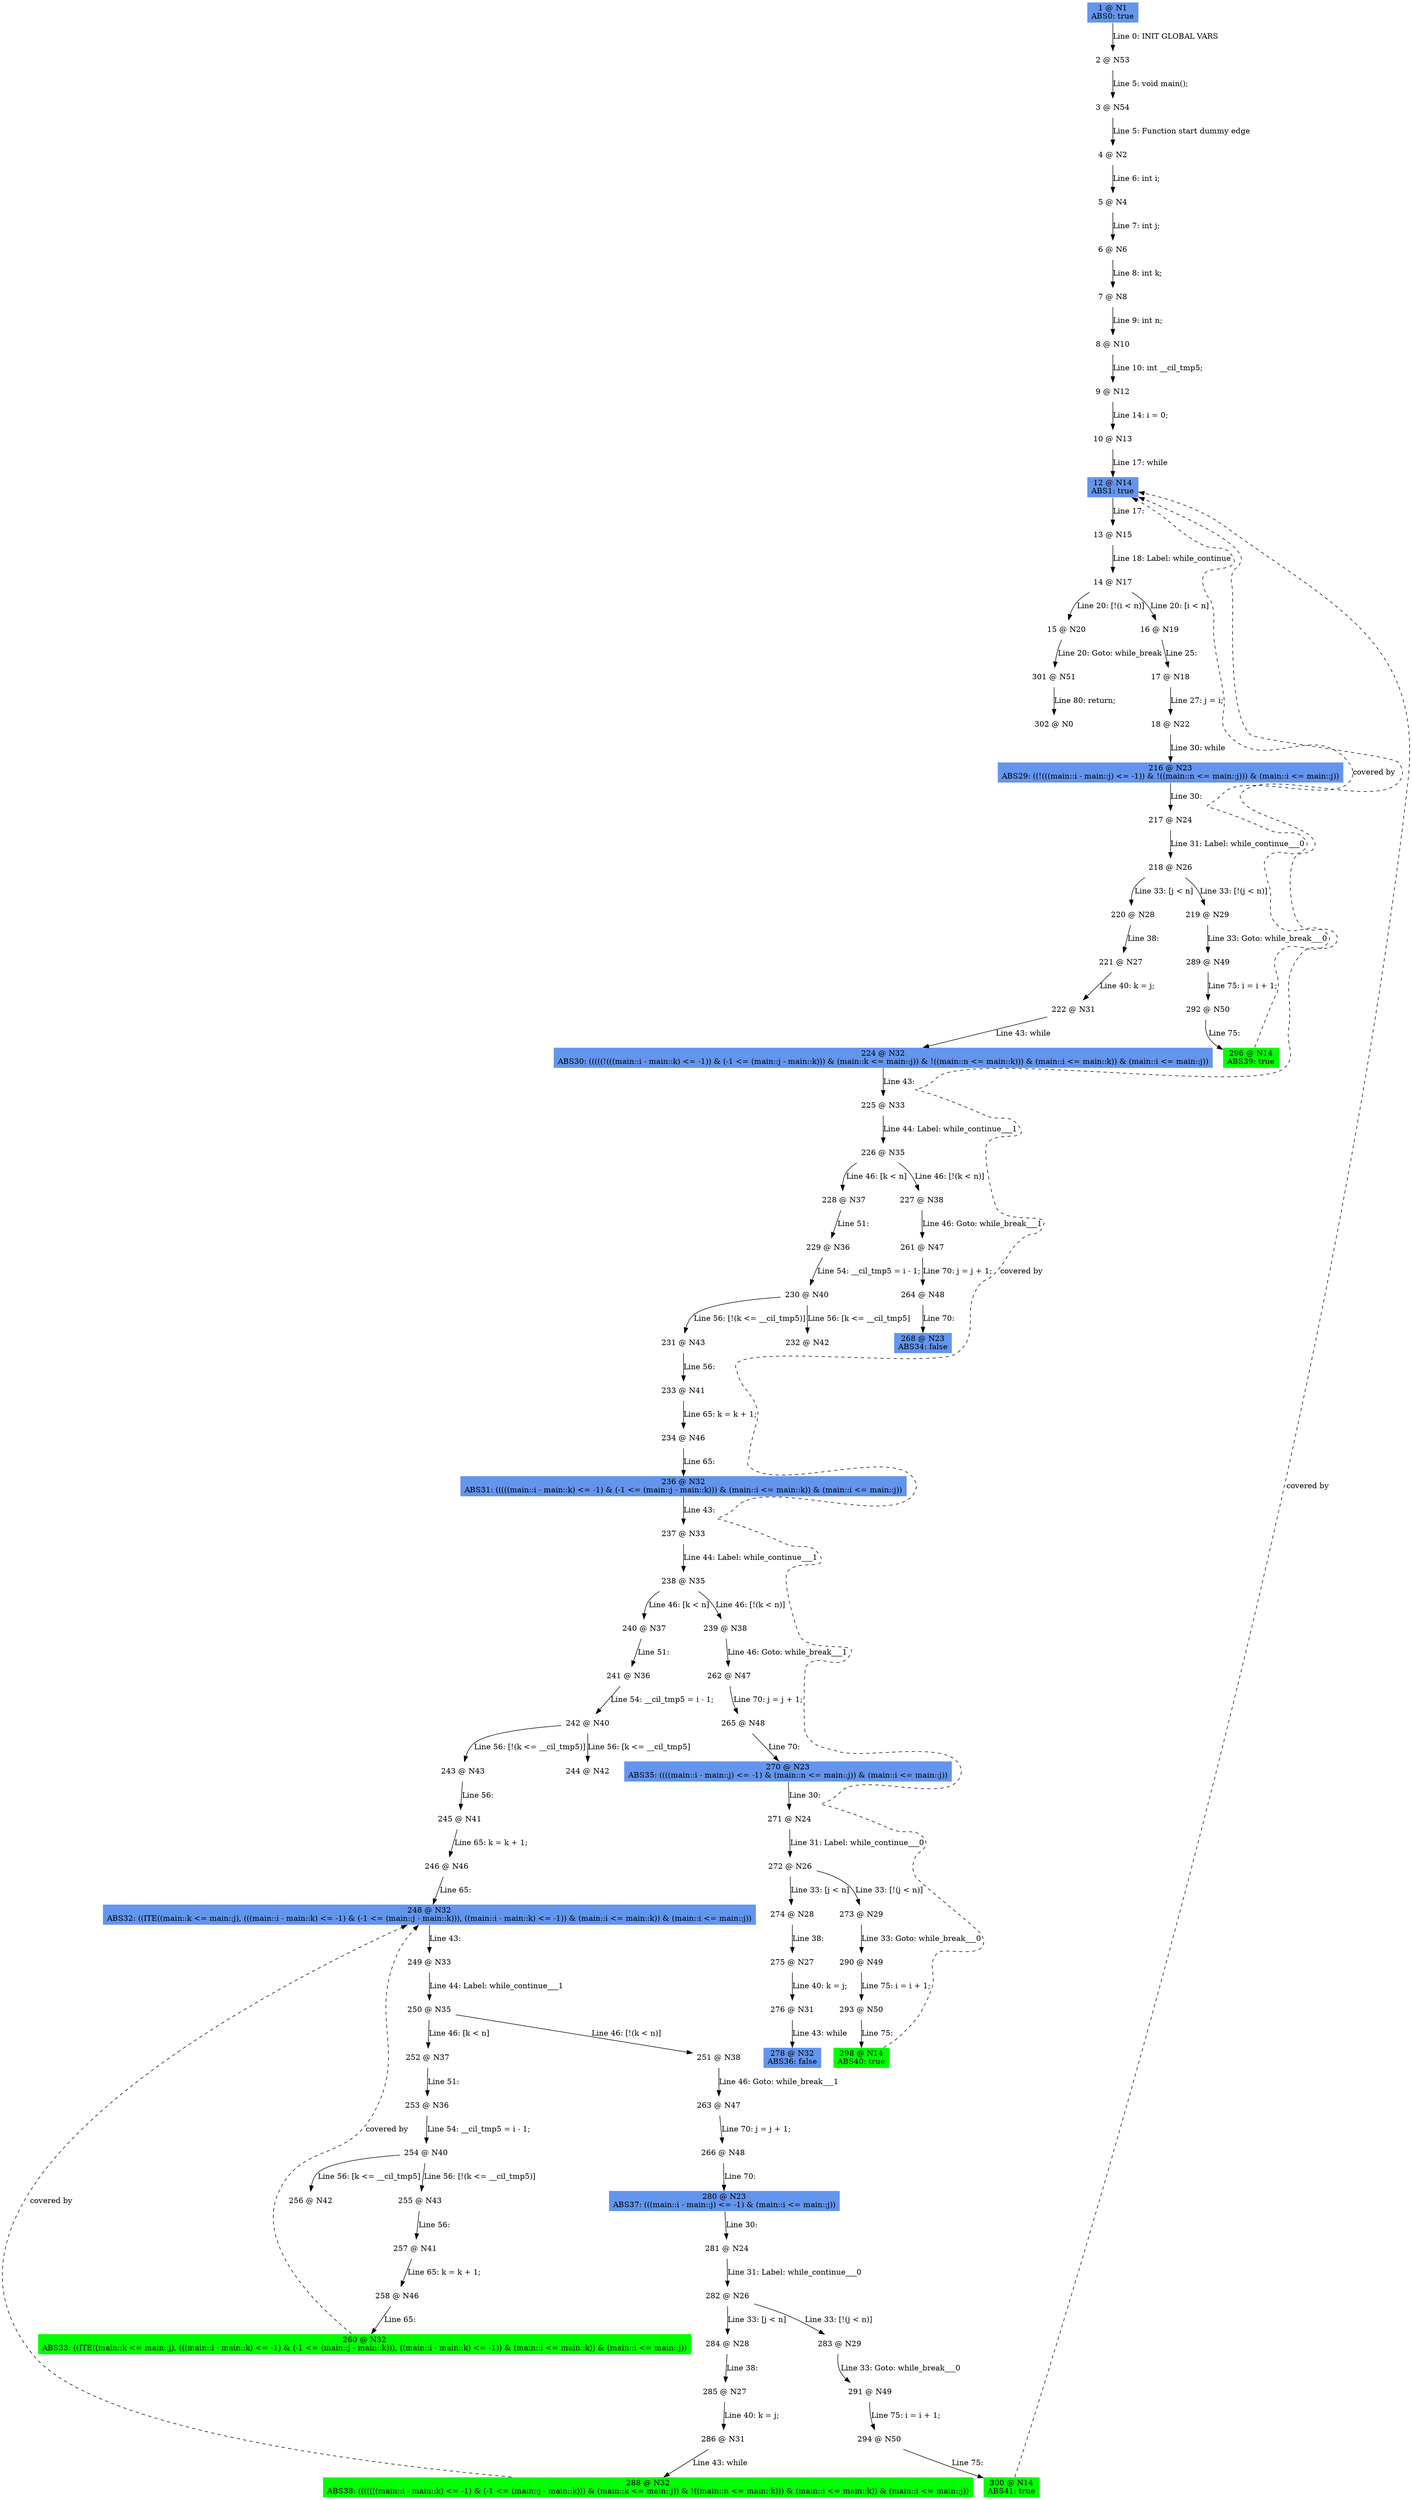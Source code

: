 digraph ARG {
node [style="filled" shape="box" color="white"]
1 [fillcolor="cornflowerblue" label="1 @ N1\nABS0: true" id="1"]
2 [label="2 @ N53" id="2"]
3 [label="3 @ N54" id="3"]
4 [label="4 @ N2" id="4"]
5 [label="5 @ N4" id="5"]
6 [label="6 @ N6" id="6"]
7 [label="7 @ N8" id="7"]
8 [label="8 @ N10" id="8"]
9 [label="9 @ N12" id="9"]
10 [label="10 @ N13" id="10"]
12 [fillcolor="cornflowerblue" label="12 @ N14\nABS1: true" id="12"]
13 [label="13 @ N15" id="13"]
14 [label="14 @ N17" id="14"]
16 [label="16 @ N19" id="16"]
17 [label="17 @ N18" id="17"]
18 [label="18 @ N22" id="18"]
216 [fillcolor="cornflowerblue" label="216 @ N23\nABS29: ((!(((main::i - main::j) <= -1)) & !((main::n <= main::j))) & (main::i <= main::j))" id="216"]
217 [label="217 @ N24" id="217"]
218 [label="218 @ N26" id="218"]
220 [label="220 @ N28" id="220"]
221 [label="221 @ N27" id="221"]
222 [label="222 @ N31" id="222"]
224 [fillcolor="cornflowerblue" label="224 @ N32\nABS30: (((((!(((main::i - main::k) <= -1)) & (-1 <= (main::j - main::k))) & (main::k <= main::j)) & !((main::n <= main::k))) & (main::i <= main::k)) & (main::i <= main::j))" id="224"]
225 [label="225 @ N33" id="225"]
226 [label="226 @ N35" id="226"]
228 [label="228 @ N37" id="228"]
229 [label="229 @ N36" id="229"]
230 [label="230 @ N40" id="230"]
232 [label="232 @ N42" id="232"]
231 [label="231 @ N43" id="231"]
233 [label="233 @ N41" id="233"]
234 [label="234 @ N46" id="234"]
236 [fillcolor="cornflowerblue" label="236 @ N32\nABS31: (((((main::i - main::k) <= -1) & (-1 <= (main::j - main::k))) & (main::i <= main::k)) & (main::i <= main::j))" id="236"]
237 [label="237 @ N33" id="237"]
238 [label="238 @ N35" id="238"]
240 [label="240 @ N37" id="240"]
241 [label="241 @ N36" id="241"]
242 [label="242 @ N40" id="242"]
244 [label="244 @ N42" id="244"]
243 [label="243 @ N43" id="243"]
245 [label="245 @ N41" id="245"]
246 [label="246 @ N46" id="246"]
248 [fillcolor="cornflowerblue" label="248 @ N32\nABS32: ((ITE((main::k <= main::j), (((main::i - main::k) <= -1) & (-1 <= (main::j - main::k))), ((main::i - main::k) <= -1)) & (main::i <= main::k)) & (main::i <= main::j))" id="248"]
249 [label="249 @ N33" id="249"]
250 [label="250 @ N35" id="250"]
252 [label="252 @ N37" id="252"]
253 [label="253 @ N36" id="253"]
254 [label="254 @ N40" id="254"]
256 [label="256 @ N42" id="256"]
255 [label="255 @ N43" id="255"]
257 [label="257 @ N41" id="257"]
258 [label="258 @ N46" id="258"]
260 [fillcolor="green" label="260 @ N32\nABS33: ((ITE((main::k <= main::j), (((main::i - main::k) <= -1) & (-1 <= (main::j - main::k))), ((main::i - main::k) <= -1)) & (main::i <= main::k)) & (main::i <= main::j))" id="260"]
251 [label="251 @ N38" id="251"]
263 [label="263 @ N47" id="263"]
266 [label="266 @ N48" id="266"]
280 [fillcolor="cornflowerblue" label="280 @ N23\nABS37: (((main::i - main::j) <= -1) & (main::i <= main::j))" id="280"]
281 [label="281 @ N24" id="281"]
282 [label="282 @ N26" id="282"]
284 [label="284 @ N28" id="284"]
285 [label="285 @ N27" id="285"]
286 [label="286 @ N31" id="286"]
288 [fillcolor="green" label="288 @ N32\nABS38: (((((((main::i - main::k) <= -1) & (-1 <= (main::j - main::k))) & (main::k <= main::j)) & !((main::n <= main::k))) & (main::i <= main::k)) & (main::i <= main::j))" id="288"]
283 [label="283 @ N29" id="283"]
291 [label="291 @ N49" id="291"]
294 [label="294 @ N50" id="294"]
300 [fillcolor="green" label="300 @ N14\nABS41: true" id="300"]
239 [label="239 @ N38" id="239"]
262 [label="262 @ N47" id="262"]
265 [label="265 @ N48" id="265"]
270 [fillcolor="cornflowerblue" label="270 @ N23\nABS35: ((((main::i - main::j) <= -1) & (main::n <= main::j)) & (main::i <= main::j))" id="270"]
271 [label="271 @ N24" id="271"]
272 [label="272 @ N26" id="272"]
274 [label="274 @ N28" id="274"]
275 [label="275 @ N27" id="275"]
276 [label="276 @ N31" id="276"]
278 [fillcolor="cornflowerblue" label="278 @ N32\nABS36: false" id="278"]
273 [label="273 @ N29" id="273"]
290 [label="290 @ N49" id="290"]
293 [label="293 @ N50" id="293"]
298 [fillcolor="green" label="298 @ N14\nABS40: true" id="298"]
227 [label="227 @ N38" id="227"]
261 [label="261 @ N47" id="261"]
264 [label="264 @ N48" id="264"]
268 [fillcolor="cornflowerblue" label="268 @ N23\nABS34: false" id="268"]
219 [label="219 @ N29" id="219"]
289 [label="289 @ N49" id="289"]
292 [label="292 @ N50" id="292"]
296 [fillcolor="green" label="296 @ N14\nABS39: true" id="296"]
15 [label="15 @ N20" id="15"]
301 [label="301 @ N51" id="301"]
302 [label="302 @ N0" id="302"]
1 -> 2 [label="Line 0: INIT GLOBAL VARS" id="1 -> 2"]
2 -> 3 [label="Line 5: void main();" id="2 -> 3"]
3 -> 4 [label="Line 5: Function start dummy edge" id="3 -> 4"]
4 -> 5 [label="Line 6: int i;" id="4 -> 5"]
5 -> 6 [label="Line 7: int j;" id="5 -> 6"]
6 -> 7 [label="Line 8: int k;" id="6 -> 7"]
7 -> 8 [label="Line 9: int n;" id="7 -> 8"]
8 -> 9 [label="Line 10: int __cil_tmp5;" id="8 -> 9"]
9 -> 10 [label="Line 14: i = 0;" id="9 -> 10"]
10 -> 12 [label="Line 17: while" id="10 -> 12"]
296 -> 12 [style="dashed" weight="0" label="covered by"]
300 -> 12 [style="dashed" weight="0" label="covered by"]
298 -> 12 [style="dashed" weight="0" label="covered by"]
12 -> 13 [label="Line 17: " id="12 -> 13"]
13 -> 14 [label="Line 18: Label: while_continue" id="13 -> 14"]
14 -> 15 [label="Line 20: [!(i < n)]" id="14 -> 15"]
14 -> 16 [label="Line 20: [i < n]" id="14 -> 16"]
16 -> 17 [label="Line 25: " id="16 -> 17"]
17 -> 18 [label="Line 27: j = i;" id="17 -> 18"]
18 -> 216 [label="Line 30: while" id="18 -> 216"]
216 -> 217 [label="Line 30: " id="216 -> 217"]
217 -> 218 [label="Line 31: Label: while_continue___0" id="217 -> 218"]
218 -> 219 [label="Line 33: [!(j < n)]" id="218 -> 219"]
218 -> 220 [label="Line 33: [j < n]" id="218 -> 220"]
220 -> 221 [label="Line 38: " id="220 -> 221"]
221 -> 222 [label="Line 40: k = j;" id="221 -> 222"]
222 -> 224 [label="Line 43: while" id="222 -> 224"]
224 -> 225 [label="Line 43: " id="224 -> 225"]
225 -> 226 [label="Line 44: Label: while_continue___1" id="225 -> 226"]
226 -> 227 [label="Line 46: [!(k < n)]" id="226 -> 227"]
226 -> 228 [label="Line 46: [k < n]" id="226 -> 228"]
228 -> 229 [label="Line 51: " id="228 -> 229"]
229 -> 230 [label="Line 54: __cil_tmp5 = i - 1;" id="229 -> 230"]
230 -> 231 [label="Line 56: [!(k <= __cil_tmp5)]" id="230 -> 231"]
230 -> 232 [label="Line 56: [k <= __cil_tmp5]" id="230 -> 232"]
231 -> 233 [label="Line 56: " id="231 -> 233"]
233 -> 234 [label="Line 65: k = k + 1;" id="233 -> 234"]
234 -> 236 [label="Line 65: " id="234 -> 236"]
236 -> 237 [label="Line 43: " id="236 -> 237"]
237 -> 238 [label="Line 44: Label: while_continue___1" id="237 -> 238"]
238 -> 239 [label="Line 46: [!(k < n)]" id="238 -> 239"]
238 -> 240 [label="Line 46: [k < n]" id="238 -> 240"]
240 -> 241 [label="Line 51: " id="240 -> 241"]
241 -> 242 [label="Line 54: __cil_tmp5 = i - 1;" id="241 -> 242"]
242 -> 243 [label="Line 56: [!(k <= __cil_tmp5)]" id="242 -> 243"]
242 -> 244 [label="Line 56: [k <= __cil_tmp5]" id="242 -> 244"]
243 -> 245 [label="Line 56: " id="243 -> 245"]
245 -> 246 [label="Line 65: k = k + 1;" id="245 -> 246"]
246 -> 248 [label="Line 65: " id="246 -> 248"]
260 -> 248 [style="dashed" weight="0" label="covered by"]
288 -> 248 [style="dashed" weight="0" label="covered by"]
248 -> 249 [label="Line 43: " id="248 -> 249"]
249 -> 250 [label="Line 44: Label: while_continue___1" id="249 -> 250"]
250 -> 251 [label="Line 46: [!(k < n)]" id="250 -> 251"]
250 -> 252 [label="Line 46: [k < n]" id="250 -> 252"]
252 -> 253 [label="Line 51: " id="252 -> 253"]
253 -> 254 [label="Line 54: __cil_tmp5 = i - 1;" id="253 -> 254"]
254 -> 255 [label="Line 56: [!(k <= __cil_tmp5)]" id="254 -> 255"]
254 -> 256 [label="Line 56: [k <= __cil_tmp5]" id="254 -> 256"]
255 -> 257 [label="Line 56: " id="255 -> 257"]
257 -> 258 [label="Line 65: k = k + 1;" id="257 -> 258"]
258 -> 260 [label="Line 65: " id="258 -> 260"]
251 -> 263 [label="Line 46: Goto: while_break___1" id="251 -> 263"]
263 -> 266 [label="Line 70: j = j + 1;" id="263 -> 266"]
266 -> 280 [label="Line 70: " id="266 -> 280"]
280 -> 281 [label="Line 30: " id="280 -> 281"]
281 -> 282 [label="Line 31: Label: while_continue___0" id="281 -> 282"]
282 -> 283 [label="Line 33: [!(j < n)]" id="282 -> 283"]
282 -> 284 [label="Line 33: [j < n]" id="282 -> 284"]
284 -> 285 [label="Line 38: " id="284 -> 285"]
285 -> 286 [label="Line 40: k = j;" id="285 -> 286"]
286 -> 288 [label="Line 43: while" id="286 -> 288"]
283 -> 291 [label="Line 33: Goto: while_break___0" id="283 -> 291"]
291 -> 294 [label="Line 75: i = i + 1;" id="291 -> 294"]
294 -> 300 [label="Line 75: " id="294 -> 300"]
239 -> 262 [label="Line 46: Goto: while_break___1" id="239 -> 262"]
262 -> 265 [label="Line 70: j = j + 1;" id="262 -> 265"]
265 -> 270 [label="Line 70: " id="265 -> 270"]
270 -> 271 [label="Line 30: " id="270 -> 271"]
271 -> 272 [label="Line 31: Label: while_continue___0" id="271 -> 272"]
272 -> 273 [label="Line 33: [!(j < n)]" id="272 -> 273"]
272 -> 274 [label="Line 33: [j < n]" id="272 -> 274"]
274 -> 275 [label="Line 38: " id="274 -> 275"]
275 -> 276 [label="Line 40: k = j;" id="275 -> 276"]
276 -> 278 [label="Line 43: while" id="276 -> 278"]
273 -> 290 [label="Line 33: Goto: while_break___0" id="273 -> 290"]
290 -> 293 [label="Line 75: i = i + 1;" id="290 -> 293"]
293 -> 298 [label="Line 75: " id="293 -> 298"]
227 -> 261 [label="Line 46: Goto: while_break___1" id="227 -> 261"]
261 -> 264 [label="Line 70: j = j + 1;" id="261 -> 264"]
264 -> 268 [label="Line 70: " id="264 -> 268"]
219 -> 289 [label="Line 33: Goto: while_break___0" id="219 -> 289"]
289 -> 292 [label="Line 75: i = i + 1;" id="289 -> 292"]
292 -> 296 [label="Line 75: " id="292 -> 296"]
15 -> 301 [label="Line 20: Goto: while_break" id="15 -> 301"]
301 -> 302 [label="Line 80: return;" id="301 -> 302"]
}
